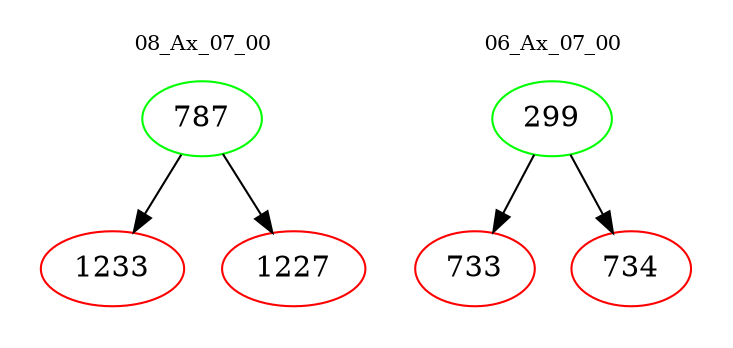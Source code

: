 digraph{
subgraph cluster_0 {
color = white
label = "08_Ax_07_00";
fontsize=10;
T0_787 [label="787", color="green"]
T0_787 -> T0_1233 [color="black"]
T0_1233 [label="1233", color="red"]
T0_787 -> T0_1227 [color="black"]
T0_1227 [label="1227", color="red"]
}
subgraph cluster_1 {
color = white
label = "06_Ax_07_00";
fontsize=10;
T1_299 [label="299", color="green"]
T1_299 -> T1_733 [color="black"]
T1_733 [label="733", color="red"]
T1_299 -> T1_734 [color="black"]
T1_734 [label="734", color="red"]
}
}
